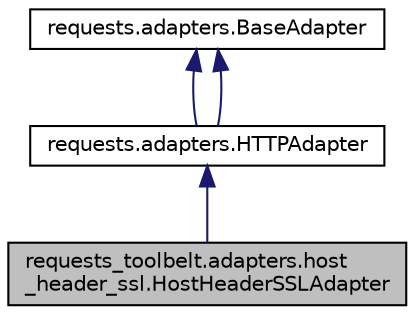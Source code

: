 digraph "requests_toolbelt.adapters.host_header_ssl.HostHeaderSSLAdapter"
{
 // LATEX_PDF_SIZE
  edge [fontname="Helvetica",fontsize="10",labelfontname="Helvetica",labelfontsize="10"];
  node [fontname="Helvetica",fontsize="10",shape=record];
  Node1 [label="requests_toolbelt.adapters.host\l_header_ssl.HostHeaderSSLAdapter",height=0.2,width=0.4,color="black", fillcolor="grey75", style="filled", fontcolor="black",tooltip=" "];
  Node2 -> Node1 [dir="back",color="midnightblue",fontsize="10",style="solid",fontname="Helvetica"];
  Node2 [label="requests.adapters.HTTPAdapter",height=0.2,width=0.4,color="black", fillcolor="white", style="filled",URL="$classrequests_1_1adapters_1_1HTTPAdapter.html",tooltip=" "];
  Node3 -> Node2 [dir="back",color="midnightblue",fontsize="10",style="solid",fontname="Helvetica"];
  Node3 [label="requests.adapters.BaseAdapter",height=0.2,width=0.4,color="black", fillcolor="white", style="filled",URL="$classrequests_1_1adapters_1_1BaseAdapter.html",tooltip=" "];
  Node3 -> Node2 [dir="back",color="midnightblue",fontsize="10",style="solid",fontname="Helvetica"];
}

